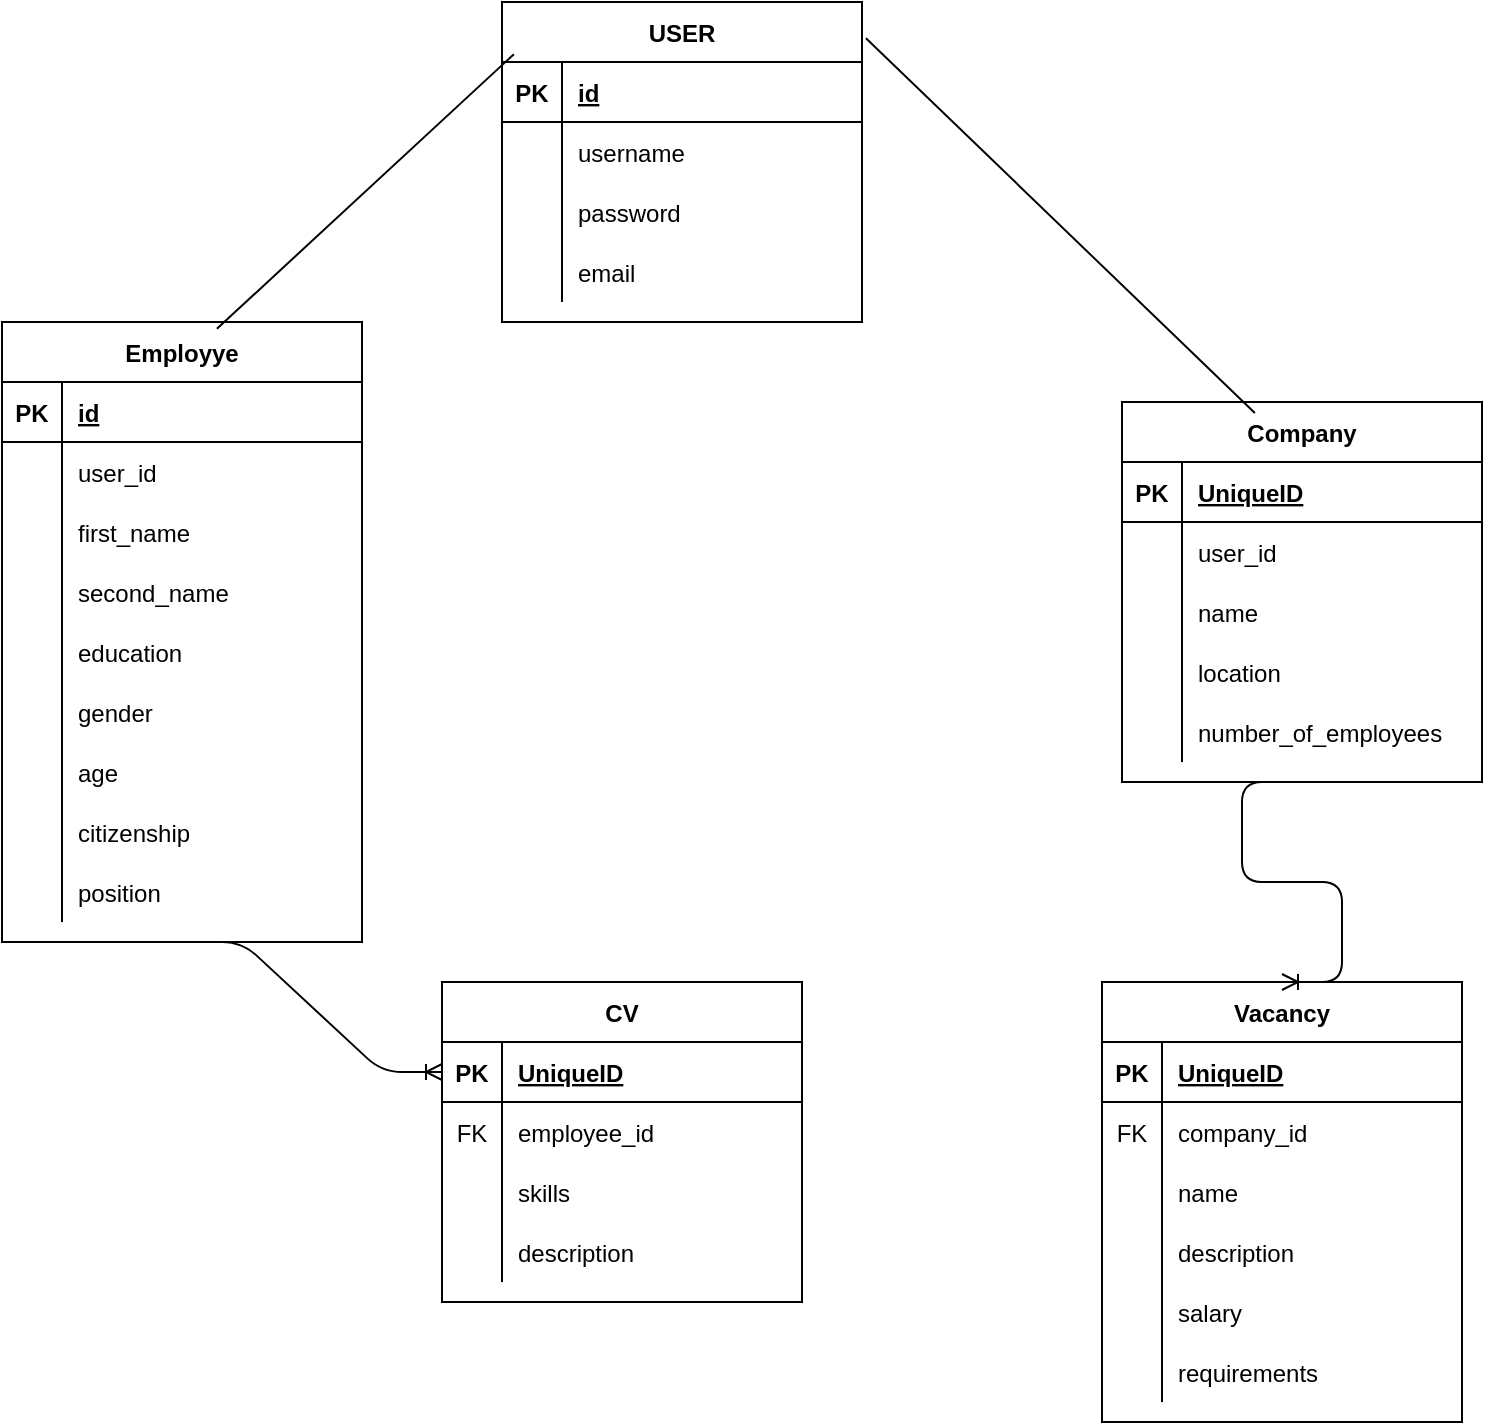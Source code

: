 <mxfile version="14.7.3" type="github">
  <diagram id="R2lEEEUBdFMjLlhIrx00" name="Page-1">
    <mxGraphModel dx="962" dy="684" grid="1" gridSize="10" guides="1" tooltips="1" connect="1" arrows="1" fold="1" page="1" pageScale="1" pageWidth="850" pageHeight="1100" math="0" shadow="0" extFonts="Permanent Marker^https://fonts.googleapis.com/css?family=Permanent+Marker">
      <root>
        <mxCell id="0" />
        <mxCell id="1" parent="0" />
        <mxCell id="ViKi9H-0rYduyJ-kcRLD-1" value="USER" style="shape=table;startSize=30;container=1;collapsible=1;childLayout=tableLayout;fixedRows=1;rowLines=0;fontStyle=1;align=center;resizeLast=1;" vertex="1" parent="1">
          <mxGeometry x="300" y="110" width="180" height="160" as="geometry" />
        </mxCell>
        <mxCell id="ViKi9H-0rYduyJ-kcRLD-2" value="" style="shape=partialRectangle;collapsible=0;dropTarget=0;pointerEvents=0;fillColor=none;top=0;left=0;bottom=1;right=0;points=[[0,0.5],[1,0.5]];portConstraint=eastwest;" vertex="1" parent="ViKi9H-0rYduyJ-kcRLD-1">
          <mxGeometry y="30" width="180" height="30" as="geometry" />
        </mxCell>
        <mxCell id="ViKi9H-0rYduyJ-kcRLD-3" value="PK" style="shape=partialRectangle;connectable=0;fillColor=none;top=0;left=0;bottom=0;right=0;fontStyle=1;overflow=hidden;" vertex="1" parent="ViKi9H-0rYduyJ-kcRLD-2">
          <mxGeometry width="30" height="30" as="geometry" />
        </mxCell>
        <mxCell id="ViKi9H-0rYduyJ-kcRLD-4" value="id" style="shape=partialRectangle;connectable=0;fillColor=none;top=0;left=0;bottom=0;right=0;align=left;spacingLeft=6;fontStyle=5;overflow=hidden;" vertex="1" parent="ViKi9H-0rYduyJ-kcRLD-2">
          <mxGeometry x="30" width="150" height="30" as="geometry" />
        </mxCell>
        <mxCell id="ViKi9H-0rYduyJ-kcRLD-5" value="" style="shape=partialRectangle;collapsible=0;dropTarget=0;pointerEvents=0;fillColor=none;top=0;left=0;bottom=0;right=0;points=[[0,0.5],[1,0.5]];portConstraint=eastwest;" vertex="1" parent="ViKi9H-0rYduyJ-kcRLD-1">
          <mxGeometry y="60" width="180" height="30" as="geometry" />
        </mxCell>
        <mxCell id="ViKi9H-0rYduyJ-kcRLD-6" value="" style="shape=partialRectangle;connectable=0;fillColor=none;top=0;left=0;bottom=0;right=0;editable=1;overflow=hidden;" vertex="1" parent="ViKi9H-0rYduyJ-kcRLD-5">
          <mxGeometry width="30" height="30" as="geometry" />
        </mxCell>
        <mxCell id="ViKi9H-0rYduyJ-kcRLD-7" value="username" style="shape=partialRectangle;connectable=0;fillColor=none;top=0;left=0;bottom=0;right=0;align=left;spacingLeft=6;overflow=hidden;" vertex="1" parent="ViKi9H-0rYduyJ-kcRLD-5">
          <mxGeometry x="30" width="150" height="30" as="geometry" />
        </mxCell>
        <mxCell id="ViKi9H-0rYduyJ-kcRLD-8" value="" style="shape=partialRectangle;collapsible=0;dropTarget=0;pointerEvents=0;fillColor=none;top=0;left=0;bottom=0;right=0;points=[[0,0.5],[1,0.5]];portConstraint=eastwest;" vertex="1" parent="ViKi9H-0rYduyJ-kcRLD-1">
          <mxGeometry y="90" width="180" height="30" as="geometry" />
        </mxCell>
        <mxCell id="ViKi9H-0rYduyJ-kcRLD-9" value="" style="shape=partialRectangle;connectable=0;fillColor=none;top=0;left=0;bottom=0;right=0;editable=1;overflow=hidden;" vertex="1" parent="ViKi9H-0rYduyJ-kcRLD-8">
          <mxGeometry width="30" height="30" as="geometry" />
        </mxCell>
        <mxCell id="ViKi9H-0rYduyJ-kcRLD-10" value="password" style="shape=partialRectangle;connectable=0;fillColor=none;top=0;left=0;bottom=0;right=0;align=left;spacingLeft=6;overflow=hidden;" vertex="1" parent="ViKi9H-0rYduyJ-kcRLD-8">
          <mxGeometry x="30" width="150" height="30" as="geometry" />
        </mxCell>
        <mxCell id="ViKi9H-0rYduyJ-kcRLD-43" value="" style="shape=partialRectangle;collapsible=0;dropTarget=0;pointerEvents=0;fillColor=none;top=0;left=0;bottom=0;right=0;points=[[0,0.5],[1,0.5]];portConstraint=eastwest;" vertex="1" parent="ViKi9H-0rYduyJ-kcRLD-1">
          <mxGeometry y="120" width="180" height="30" as="geometry" />
        </mxCell>
        <mxCell id="ViKi9H-0rYduyJ-kcRLD-44" value="" style="shape=partialRectangle;connectable=0;fillColor=none;top=0;left=0;bottom=0;right=0;editable=1;overflow=hidden;" vertex="1" parent="ViKi9H-0rYduyJ-kcRLD-43">
          <mxGeometry width="30" height="30" as="geometry" />
        </mxCell>
        <mxCell id="ViKi9H-0rYduyJ-kcRLD-45" value="email" style="shape=partialRectangle;connectable=0;fillColor=none;top=0;left=0;bottom=0;right=0;align=left;spacingLeft=6;overflow=hidden;" vertex="1" parent="ViKi9H-0rYduyJ-kcRLD-43">
          <mxGeometry x="30" width="150" height="30" as="geometry" />
        </mxCell>
        <mxCell id="ViKi9H-0rYduyJ-kcRLD-14" value="Employye" style="shape=table;startSize=30;container=1;collapsible=1;childLayout=tableLayout;fixedRows=1;rowLines=0;fontStyle=1;align=center;resizeLast=1;" vertex="1" parent="1">
          <mxGeometry x="50" y="270" width="180" height="310" as="geometry" />
        </mxCell>
        <mxCell id="ViKi9H-0rYduyJ-kcRLD-15" value="" style="shape=partialRectangle;collapsible=0;dropTarget=0;pointerEvents=0;fillColor=none;top=0;left=0;bottom=1;right=0;points=[[0,0.5],[1,0.5]];portConstraint=eastwest;" vertex="1" parent="ViKi9H-0rYduyJ-kcRLD-14">
          <mxGeometry y="30" width="180" height="30" as="geometry" />
        </mxCell>
        <mxCell id="ViKi9H-0rYduyJ-kcRLD-16" value="PK" style="shape=partialRectangle;connectable=0;fillColor=none;top=0;left=0;bottom=0;right=0;fontStyle=1;overflow=hidden;" vertex="1" parent="ViKi9H-0rYduyJ-kcRLD-15">
          <mxGeometry width="30" height="30" as="geometry" />
        </mxCell>
        <mxCell id="ViKi9H-0rYduyJ-kcRLD-17" value="id" style="shape=partialRectangle;connectable=0;fillColor=none;top=0;left=0;bottom=0;right=0;align=left;spacingLeft=6;fontStyle=5;overflow=hidden;" vertex="1" parent="ViKi9H-0rYduyJ-kcRLD-15">
          <mxGeometry x="30" width="150" height="30" as="geometry" />
        </mxCell>
        <mxCell id="ViKi9H-0rYduyJ-kcRLD-18" value="" style="shape=partialRectangle;collapsible=0;dropTarget=0;pointerEvents=0;fillColor=none;top=0;left=0;bottom=0;right=0;points=[[0,0.5],[1,0.5]];portConstraint=eastwest;" vertex="1" parent="ViKi9H-0rYduyJ-kcRLD-14">
          <mxGeometry y="60" width="180" height="30" as="geometry" />
        </mxCell>
        <mxCell id="ViKi9H-0rYduyJ-kcRLD-19" value="" style="shape=partialRectangle;connectable=0;fillColor=none;top=0;left=0;bottom=0;right=0;editable=1;overflow=hidden;" vertex="1" parent="ViKi9H-0rYduyJ-kcRLD-18">
          <mxGeometry width="30" height="30" as="geometry" />
        </mxCell>
        <mxCell id="ViKi9H-0rYduyJ-kcRLD-20" value="user_id" style="shape=partialRectangle;connectable=0;fillColor=none;top=0;left=0;bottom=0;right=0;align=left;spacingLeft=6;overflow=hidden;" vertex="1" parent="ViKi9H-0rYduyJ-kcRLD-18">
          <mxGeometry x="30" width="150" height="30" as="geometry" />
        </mxCell>
        <mxCell id="ViKi9H-0rYduyJ-kcRLD-21" value="" style="shape=partialRectangle;collapsible=0;dropTarget=0;pointerEvents=0;fillColor=none;top=0;left=0;bottom=0;right=0;points=[[0,0.5],[1,0.5]];portConstraint=eastwest;" vertex="1" parent="ViKi9H-0rYduyJ-kcRLD-14">
          <mxGeometry y="90" width="180" height="30" as="geometry" />
        </mxCell>
        <mxCell id="ViKi9H-0rYduyJ-kcRLD-22" value="" style="shape=partialRectangle;connectable=0;fillColor=none;top=0;left=0;bottom=0;right=0;editable=1;overflow=hidden;" vertex="1" parent="ViKi9H-0rYduyJ-kcRLD-21">
          <mxGeometry width="30" height="30" as="geometry" />
        </mxCell>
        <mxCell id="ViKi9H-0rYduyJ-kcRLD-23" value="first_name" style="shape=partialRectangle;connectable=0;fillColor=none;top=0;left=0;bottom=0;right=0;align=left;spacingLeft=6;overflow=hidden;" vertex="1" parent="ViKi9H-0rYduyJ-kcRLD-21">
          <mxGeometry x="30" width="150" height="30" as="geometry" />
        </mxCell>
        <mxCell id="ViKi9H-0rYduyJ-kcRLD-24" value="" style="shape=partialRectangle;collapsible=0;dropTarget=0;pointerEvents=0;fillColor=none;top=0;left=0;bottom=0;right=0;points=[[0,0.5],[1,0.5]];portConstraint=eastwest;" vertex="1" parent="ViKi9H-0rYduyJ-kcRLD-14">
          <mxGeometry y="120" width="180" height="30" as="geometry" />
        </mxCell>
        <mxCell id="ViKi9H-0rYduyJ-kcRLD-25" value="" style="shape=partialRectangle;connectable=0;fillColor=none;top=0;left=0;bottom=0;right=0;editable=1;overflow=hidden;" vertex="1" parent="ViKi9H-0rYduyJ-kcRLD-24">
          <mxGeometry width="30" height="30" as="geometry" />
        </mxCell>
        <mxCell id="ViKi9H-0rYduyJ-kcRLD-26" value="second_name" style="shape=partialRectangle;connectable=0;fillColor=none;top=0;left=0;bottom=0;right=0;align=left;spacingLeft=6;overflow=hidden;" vertex="1" parent="ViKi9H-0rYduyJ-kcRLD-24">
          <mxGeometry x="30" width="150" height="30" as="geometry" />
        </mxCell>
        <mxCell id="ViKi9H-0rYduyJ-kcRLD-46" value="" style="shape=partialRectangle;collapsible=0;dropTarget=0;pointerEvents=0;fillColor=none;top=0;left=0;bottom=0;right=0;points=[[0,0.5],[1,0.5]];portConstraint=eastwest;" vertex="1" parent="ViKi9H-0rYduyJ-kcRLD-14">
          <mxGeometry y="150" width="180" height="30" as="geometry" />
        </mxCell>
        <mxCell id="ViKi9H-0rYduyJ-kcRLD-47" value="" style="shape=partialRectangle;connectable=0;fillColor=none;top=0;left=0;bottom=0;right=0;editable=1;overflow=hidden;" vertex="1" parent="ViKi9H-0rYduyJ-kcRLD-46">
          <mxGeometry width="30" height="30" as="geometry" />
        </mxCell>
        <mxCell id="ViKi9H-0rYduyJ-kcRLD-48" value="education" style="shape=partialRectangle;connectable=0;fillColor=none;top=0;left=0;bottom=0;right=0;align=left;spacingLeft=6;overflow=hidden;" vertex="1" parent="ViKi9H-0rYduyJ-kcRLD-46">
          <mxGeometry x="30" width="150" height="30" as="geometry" />
        </mxCell>
        <mxCell id="ViKi9H-0rYduyJ-kcRLD-49" value="" style="shape=partialRectangle;collapsible=0;dropTarget=0;pointerEvents=0;fillColor=none;top=0;left=0;bottom=0;right=0;points=[[0,0.5],[1,0.5]];portConstraint=eastwest;" vertex="1" parent="ViKi9H-0rYduyJ-kcRLD-14">
          <mxGeometry y="180" width="180" height="30" as="geometry" />
        </mxCell>
        <mxCell id="ViKi9H-0rYduyJ-kcRLD-50" value="" style="shape=partialRectangle;connectable=0;fillColor=none;top=0;left=0;bottom=0;right=0;editable=1;overflow=hidden;" vertex="1" parent="ViKi9H-0rYduyJ-kcRLD-49">
          <mxGeometry width="30" height="30" as="geometry" />
        </mxCell>
        <mxCell id="ViKi9H-0rYduyJ-kcRLD-51" value="gender" style="shape=partialRectangle;connectable=0;fillColor=none;top=0;left=0;bottom=0;right=0;align=left;spacingLeft=6;overflow=hidden;" vertex="1" parent="ViKi9H-0rYduyJ-kcRLD-49">
          <mxGeometry x="30" width="150" height="30" as="geometry" />
        </mxCell>
        <mxCell id="ViKi9H-0rYduyJ-kcRLD-52" value="" style="shape=partialRectangle;collapsible=0;dropTarget=0;pointerEvents=0;fillColor=none;top=0;left=0;bottom=0;right=0;points=[[0,0.5],[1,0.5]];portConstraint=eastwest;" vertex="1" parent="ViKi9H-0rYduyJ-kcRLD-14">
          <mxGeometry y="210" width="180" height="30" as="geometry" />
        </mxCell>
        <mxCell id="ViKi9H-0rYduyJ-kcRLD-53" value="" style="shape=partialRectangle;connectable=0;fillColor=none;top=0;left=0;bottom=0;right=0;editable=1;overflow=hidden;" vertex="1" parent="ViKi9H-0rYduyJ-kcRLD-52">
          <mxGeometry width="30" height="30" as="geometry" />
        </mxCell>
        <mxCell id="ViKi9H-0rYduyJ-kcRLD-54" value="age" style="shape=partialRectangle;connectable=0;fillColor=none;top=0;left=0;bottom=0;right=0;align=left;spacingLeft=6;overflow=hidden;" vertex="1" parent="ViKi9H-0rYduyJ-kcRLD-52">
          <mxGeometry x="30" width="150" height="30" as="geometry" />
        </mxCell>
        <mxCell id="ViKi9H-0rYduyJ-kcRLD-55" value="" style="shape=partialRectangle;collapsible=0;dropTarget=0;pointerEvents=0;fillColor=none;top=0;left=0;bottom=0;right=0;points=[[0,0.5],[1,0.5]];portConstraint=eastwest;" vertex="1" parent="ViKi9H-0rYduyJ-kcRLD-14">
          <mxGeometry y="240" width="180" height="30" as="geometry" />
        </mxCell>
        <mxCell id="ViKi9H-0rYduyJ-kcRLD-56" value="" style="shape=partialRectangle;connectable=0;fillColor=none;top=0;left=0;bottom=0;right=0;editable=1;overflow=hidden;" vertex="1" parent="ViKi9H-0rYduyJ-kcRLD-55">
          <mxGeometry width="30" height="30" as="geometry" />
        </mxCell>
        <mxCell id="ViKi9H-0rYduyJ-kcRLD-57" value="citizenship" style="shape=partialRectangle;connectable=0;fillColor=none;top=0;left=0;bottom=0;right=0;align=left;spacingLeft=6;overflow=hidden;" vertex="1" parent="ViKi9H-0rYduyJ-kcRLD-55">
          <mxGeometry x="30" width="150" height="30" as="geometry" />
        </mxCell>
        <mxCell id="ViKi9H-0rYduyJ-kcRLD-99" value="" style="shape=partialRectangle;collapsible=0;dropTarget=0;pointerEvents=0;fillColor=none;top=0;left=0;bottom=0;right=0;points=[[0,0.5],[1,0.5]];portConstraint=eastwest;" vertex="1" parent="ViKi9H-0rYduyJ-kcRLD-14">
          <mxGeometry y="270" width="180" height="30" as="geometry" />
        </mxCell>
        <mxCell id="ViKi9H-0rYduyJ-kcRLD-100" value="" style="shape=partialRectangle;connectable=0;fillColor=none;top=0;left=0;bottom=0;right=0;editable=1;overflow=hidden;" vertex="1" parent="ViKi9H-0rYduyJ-kcRLD-99">
          <mxGeometry width="30" height="30" as="geometry" />
        </mxCell>
        <mxCell id="ViKi9H-0rYduyJ-kcRLD-101" value="position" style="shape=partialRectangle;connectable=0;fillColor=none;top=0;left=0;bottom=0;right=0;align=left;spacingLeft=6;overflow=hidden;" vertex="1" parent="ViKi9H-0rYduyJ-kcRLD-99">
          <mxGeometry x="30" width="150" height="30" as="geometry" />
        </mxCell>
        <mxCell id="ViKi9H-0rYduyJ-kcRLD-27" value="Company" style="shape=table;startSize=30;container=1;collapsible=1;childLayout=tableLayout;fixedRows=1;rowLines=0;fontStyle=1;align=center;resizeLast=1;" vertex="1" parent="1">
          <mxGeometry x="610" y="310" width="180" height="190" as="geometry" />
        </mxCell>
        <mxCell id="ViKi9H-0rYduyJ-kcRLD-28" value="" style="shape=partialRectangle;collapsible=0;dropTarget=0;pointerEvents=0;fillColor=none;top=0;left=0;bottom=1;right=0;points=[[0,0.5],[1,0.5]];portConstraint=eastwest;" vertex="1" parent="ViKi9H-0rYduyJ-kcRLD-27">
          <mxGeometry y="30" width="180" height="30" as="geometry" />
        </mxCell>
        <mxCell id="ViKi9H-0rYduyJ-kcRLD-29" value="PK" style="shape=partialRectangle;connectable=0;fillColor=none;top=0;left=0;bottom=0;right=0;fontStyle=1;overflow=hidden;" vertex="1" parent="ViKi9H-0rYduyJ-kcRLD-28">
          <mxGeometry width="30" height="30" as="geometry" />
        </mxCell>
        <mxCell id="ViKi9H-0rYduyJ-kcRLD-30" value="UniqueID" style="shape=partialRectangle;connectable=0;fillColor=none;top=0;left=0;bottom=0;right=0;align=left;spacingLeft=6;fontStyle=5;overflow=hidden;" vertex="1" parent="ViKi9H-0rYduyJ-kcRLD-28">
          <mxGeometry x="30" width="150" height="30" as="geometry" />
        </mxCell>
        <mxCell id="ViKi9H-0rYduyJ-kcRLD-31" value="" style="shape=partialRectangle;collapsible=0;dropTarget=0;pointerEvents=0;fillColor=none;top=0;left=0;bottom=0;right=0;points=[[0,0.5],[1,0.5]];portConstraint=eastwest;" vertex="1" parent="ViKi9H-0rYduyJ-kcRLD-27">
          <mxGeometry y="60" width="180" height="30" as="geometry" />
        </mxCell>
        <mxCell id="ViKi9H-0rYduyJ-kcRLD-32" value="" style="shape=partialRectangle;connectable=0;fillColor=none;top=0;left=0;bottom=0;right=0;editable=1;overflow=hidden;" vertex="1" parent="ViKi9H-0rYduyJ-kcRLD-31">
          <mxGeometry width="30" height="30" as="geometry" />
        </mxCell>
        <mxCell id="ViKi9H-0rYduyJ-kcRLD-33" value="user_id" style="shape=partialRectangle;connectable=0;fillColor=none;top=0;left=0;bottom=0;right=0;align=left;spacingLeft=6;overflow=hidden;" vertex="1" parent="ViKi9H-0rYduyJ-kcRLD-31">
          <mxGeometry x="30" width="150" height="30" as="geometry" />
        </mxCell>
        <mxCell id="ViKi9H-0rYduyJ-kcRLD-34" value="" style="shape=partialRectangle;collapsible=0;dropTarget=0;pointerEvents=0;fillColor=none;top=0;left=0;bottom=0;right=0;points=[[0,0.5],[1,0.5]];portConstraint=eastwest;" vertex="1" parent="ViKi9H-0rYduyJ-kcRLD-27">
          <mxGeometry y="90" width="180" height="30" as="geometry" />
        </mxCell>
        <mxCell id="ViKi9H-0rYduyJ-kcRLD-35" value="" style="shape=partialRectangle;connectable=0;fillColor=none;top=0;left=0;bottom=0;right=0;editable=1;overflow=hidden;" vertex="1" parent="ViKi9H-0rYduyJ-kcRLD-34">
          <mxGeometry width="30" height="30" as="geometry" />
        </mxCell>
        <mxCell id="ViKi9H-0rYduyJ-kcRLD-36" value="name" style="shape=partialRectangle;connectable=0;fillColor=none;top=0;left=0;bottom=0;right=0;align=left;spacingLeft=6;overflow=hidden;" vertex="1" parent="ViKi9H-0rYduyJ-kcRLD-34">
          <mxGeometry x="30" width="150" height="30" as="geometry" />
        </mxCell>
        <mxCell id="ViKi9H-0rYduyJ-kcRLD-37" value="" style="shape=partialRectangle;collapsible=0;dropTarget=0;pointerEvents=0;fillColor=none;top=0;left=0;bottom=0;right=0;points=[[0,0.5],[1,0.5]];portConstraint=eastwest;" vertex="1" parent="ViKi9H-0rYduyJ-kcRLD-27">
          <mxGeometry y="120" width="180" height="30" as="geometry" />
        </mxCell>
        <mxCell id="ViKi9H-0rYduyJ-kcRLD-38" value="" style="shape=partialRectangle;connectable=0;fillColor=none;top=0;left=0;bottom=0;right=0;editable=1;overflow=hidden;" vertex="1" parent="ViKi9H-0rYduyJ-kcRLD-37">
          <mxGeometry width="30" height="30" as="geometry" />
        </mxCell>
        <mxCell id="ViKi9H-0rYduyJ-kcRLD-39" value="location" style="shape=partialRectangle;connectable=0;fillColor=none;top=0;left=0;bottom=0;right=0;align=left;spacingLeft=6;overflow=hidden;" vertex="1" parent="ViKi9H-0rYduyJ-kcRLD-37">
          <mxGeometry x="30" width="150" height="30" as="geometry" />
        </mxCell>
        <mxCell id="ViKi9H-0rYduyJ-kcRLD-40" value="" style="shape=partialRectangle;collapsible=0;dropTarget=0;pointerEvents=0;fillColor=none;top=0;left=0;bottom=0;right=0;points=[[0,0.5],[1,0.5]];portConstraint=eastwest;" vertex="1" parent="ViKi9H-0rYduyJ-kcRLD-27">
          <mxGeometry y="150" width="180" height="30" as="geometry" />
        </mxCell>
        <mxCell id="ViKi9H-0rYduyJ-kcRLD-41" value="" style="shape=partialRectangle;connectable=0;fillColor=none;top=0;left=0;bottom=0;right=0;editable=1;overflow=hidden;" vertex="1" parent="ViKi9H-0rYduyJ-kcRLD-40">
          <mxGeometry width="30" height="30" as="geometry" />
        </mxCell>
        <mxCell id="ViKi9H-0rYduyJ-kcRLD-42" value="number_of_employees" style="shape=partialRectangle;connectable=0;fillColor=none;top=0;left=0;bottom=0;right=0;align=left;spacingLeft=6;overflow=hidden;" vertex="1" parent="ViKi9H-0rYduyJ-kcRLD-40">
          <mxGeometry x="30" width="150" height="30" as="geometry" />
        </mxCell>
        <mxCell id="ViKi9H-0rYduyJ-kcRLD-59" value="" style="endArrow=none;html=1;rounded=0;exitX=0.597;exitY=0.011;exitDx=0;exitDy=0;exitPerimeter=0;entryX=0.033;entryY=0.163;entryDx=0;entryDy=0;entryPerimeter=0;" edge="1" parent="1" source="ViKi9H-0rYduyJ-kcRLD-14" target="ViKi9H-0rYduyJ-kcRLD-1">
          <mxGeometry relative="1" as="geometry">
            <mxPoint x="260" y="340" as="sourcePoint" />
            <mxPoint x="420" y="340" as="targetPoint" />
          </mxGeometry>
        </mxCell>
        <mxCell id="ViKi9H-0rYduyJ-kcRLD-61" value="" style="endArrow=none;html=1;rounded=0;entryX=0.369;entryY=0.029;entryDx=0;entryDy=0;entryPerimeter=0;exitX=1.011;exitY=0.113;exitDx=0;exitDy=0;exitPerimeter=0;" edge="1" parent="1" source="ViKi9H-0rYduyJ-kcRLD-1" target="ViKi9H-0rYduyJ-kcRLD-27">
          <mxGeometry relative="1" as="geometry">
            <mxPoint x="260" y="340" as="sourcePoint" />
            <mxPoint x="420" y="340" as="targetPoint" />
          </mxGeometry>
        </mxCell>
        <mxCell id="ViKi9H-0rYduyJ-kcRLD-62" value="CV" style="shape=table;startSize=30;container=1;collapsible=1;childLayout=tableLayout;fixedRows=1;rowLines=0;fontStyle=1;align=center;resizeLast=1;" vertex="1" parent="1">
          <mxGeometry x="270" y="600" width="180" height="160" as="geometry" />
        </mxCell>
        <mxCell id="ViKi9H-0rYduyJ-kcRLD-63" value="" style="shape=partialRectangle;collapsible=0;dropTarget=0;pointerEvents=0;fillColor=none;top=0;left=0;bottom=1;right=0;points=[[0,0.5],[1,0.5]];portConstraint=eastwest;" vertex="1" parent="ViKi9H-0rYduyJ-kcRLD-62">
          <mxGeometry y="30" width="180" height="30" as="geometry" />
        </mxCell>
        <mxCell id="ViKi9H-0rYduyJ-kcRLD-64" value="PK" style="shape=partialRectangle;connectable=0;fillColor=none;top=0;left=0;bottom=0;right=0;fontStyle=1;overflow=hidden;" vertex="1" parent="ViKi9H-0rYduyJ-kcRLD-63">
          <mxGeometry width="30" height="30" as="geometry" />
        </mxCell>
        <mxCell id="ViKi9H-0rYduyJ-kcRLD-65" value="UniqueID" style="shape=partialRectangle;connectable=0;fillColor=none;top=0;left=0;bottom=0;right=0;align=left;spacingLeft=6;fontStyle=5;overflow=hidden;" vertex="1" parent="ViKi9H-0rYduyJ-kcRLD-63">
          <mxGeometry x="30" width="150" height="30" as="geometry" />
        </mxCell>
        <mxCell id="ViKi9H-0rYduyJ-kcRLD-66" value="" style="shape=partialRectangle;collapsible=0;dropTarget=0;pointerEvents=0;fillColor=none;top=0;left=0;bottom=0;right=0;points=[[0,0.5],[1,0.5]];portConstraint=eastwest;" vertex="1" parent="ViKi9H-0rYduyJ-kcRLD-62">
          <mxGeometry y="60" width="180" height="30" as="geometry" />
        </mxCell>
        <mxCell id="ViKi9H-0rYduyJ-kcRLD-67" value="FK" style="shape=partialRectangle;connectable=0;fillColor=none;top=0;left=0;bottom=0;right=0;editable=1;overflow=hidden;" vertex="1" parent="ViKi9H-0rYduyJ-kcRLD-66">
          <mxGeometry width="30" height="30" as="geometry" />
        </mxCell>
        <mxCell id="ViKi9H-0rYduyJ-kcRLD-68" value="employee_id" style="shape=partialRectangle;connectable=0;fillColor=none;top=0;left=0;bottom=0;right=0;align=left;spacingLeft=6;overflow=hidden;" vertex="1" parent="ViKi9H-0rYduyJ-kcRLD-66">
          <mxGeometry x="30" width="150" height="30" as="geometry" />
        </mxCell>
        <mxCell id="ViKi9H-0rYduyJ-kcRLD-69" value="" style="shape=partialRectangle;collapsible=0;dropTarget=0;pointerEvents=0;fillColor=none;top=0;left=0;bottom=0;right=0;points=[[0,0.5],[1,0.5]];portConstraint=eastwest;" vertex="1" parent="ViKi9H-0rYduyJ-kcRLD-62">
          <mxGeometry y="90" width="180" height="30" as="geometry" />
        </mxCell>
        <mxCell id="ViKi9H-0rYduyJ-kcRLD-70" value="" style="shape=partialRectangle;connectable=0;fillColor=none;top=0;left=0;bottom=0;right=0;editable=1;overflow=hidden;" vertex="1" parent="ViKi9H-0rYduyJ-kcRLD-69">
          <mxGeometry width="30" height="30" as="geometry" />
        </mxCell>
        <mxCell id="ViKi9H-0rYduyJ-kcRLD-71" value="skills" style="shape=partialRectangle;connectable=0;fillColor=none;top=0;left=0;bottom=0;right=0;align=left;spacingLeft=6;overflow=hidden;" vertex="1" parent="ViKi9H-0rYduyJ-kcRLD-69">
          <mxGeometry x="30" width="150" height="30" as="geometry" />
        </mxCell>
        <mxCell id="ViKi9H-0rYduyJ-kcRLD-72" value="" style="shape=partialRectangle;collapsible=0;dropTarget=0;pointerEvents=0;fillColor=none;top=0;left=0;bottom=0;right=0;points=[[0,0.5],[1,0.5]];portConstraint=eastwest;" vertex="1" parent="ViKi9H-0rYduyJ-kcRLD-62">
          <mxGeometry y="120" width="180" height="30" as="geometry" />
        </mxCell>
        <mxCell id="ViKi9H-0rYduyJ-kcRLD-73" value="" style="shape=partialRectangle;connectable=0;fillColor=none;top=0;left=0;bottom=0;right=0;editable=1;overflow=hidden;" vertex="1" parent="ViKi9H-0rYduyJ-kcRLD-72">
          <mxGeometry width="30" height="30" as="geometry" />
        </mxCell>
        <mxCell id="ViKi9H-0rYduyJ-kcRLD-74" value="description" style="shape=partialRectangle;connectable=0;fillColor=none;top=0;left=0;bottom=0;right=0;align=left;spacingLeft=6;overflow=hidden;" vertex="1" parent="ViKi9H-0rYduyJ-kcRLD-72">
          <mxGeometry x="30" width="150" height="30" as="geometry" />
        </mxCell>
        <mxCell id="ViKi9H-0rYduyJ-kcRLD-75" value="" style="edgeStyle=entityRelationEdgeStyle;fontSize=12;html=1;endArrow=ERoneToMany;exitX=0.5;exitY=1;exitDx=0;exitDy=0;entryX=0;entryY=0.5;entryDx=0;entryDy=0;" edge="1" parent="1" source="ViKi9H-0rYduyJ-kcRLD-14" target="ViKi9H-0rYduyJ-kcRLD-63">
          <mxGeometry width="100" height="100" relative="1" as="geometry">
            <mxPoint x="230" y="570" as="sourcePoint" />
            <mxPoint x="330" y="470" as="targetPoint" />
          </mxGeometry>
        </mxCell>
        <mxCell id="ViKi9H-0rYduyJ-kcRLD-76" value="Vacancy" style="shape=table;startSize=30;container=1;collapsible=1;childLayout=tableLayout;fixedRows=1;rowLines=0;fontStyle=1;align=center;resizeLast=1;" vertex="1" parent="1">
          <mxGeometry x="600" y="600" width="180" height="220" as="geometry" />
        </mxCell>
        <mxCell id="ViKi9H-0rYduyJ-kcRLD-77" value="" style="shape=partialRectangle;collapsible=0;dropTarget=0;pointerEvents=0;fillColor=none;top=0;left=0;bottom=1;right=0;points=[[0,0.5],[1,0.5]];portConstraint=eastwest;" vertex="1" parent="ViKi9H-0rYduyJ-kcRLD-76">
          <mxGeometry y="30" width="180" height="30" as="geometry" />
        </mxCell>
        <mxCell id="ViKi9H-0rYduyJ-kcRLD-78" value="PK" style="shape=partialRectangle;connectable=0;fillColor=none;top=0;left=0;bottom=0;right=0;fontStyle=1;overflow=hidden;" vertex="1" parent="ViKi9H-0rYduyJ-kcRLD-77">
          <mxGeometry width="30" height="30" as="geometry" />
        </mxCell>
        <mxCell id="ViKi9H-0rYduyJ-kcRLD-79" value="UniqueID" style="shape=partialRectangle;connectable=0;fillColor=none;top=0;left=0;bottom=0;right=0;align=left;spacingLeft=6;fontStyle=5;overflow=hidden;" vertex="1" parent="ViKi9H-0rYduyJ-kcRLD-77">
          <mxGeometry x="30" width="150" height="30" as="geometry" />
        </mxCell>
        <mxCell id="ViKi9H-0rYduyJ-kcRLD-80" value="" style="shape=partialRectangle;collapsible=0;dropTarget=0;pointerEvents=0;fillColor=none;top=0;left=0;bottom=0;right=0;points=[[0,0.5],[1,0.5]];portConstraint=eastwest;" vertex="1" parent="ViKi9H-0rYduyJ-kcRLD-76">
          <mxGeometry y="60" width="180" height="30" as="geometry" />
        </mxCell>
        <mxCell id="ViKi9H-0rYduyJ-kcRLD-81" value="FK" style="shape=partialRectangle;connectable=0;fillColor=none;top=0;left=0;bottom=0;right=0;editable=1;overflow=hidden;" vertex="1" parent="ViKi9H-0rYduyJ-kcRLD-80">
          <mxGeometry width="30" height="30" as="geometry" />
        </mxCell>
        <mxCell id="ViKi9H-0rYduyJ-kcRLD-82" value="company_id" style="shape=partialRectangle;connectable=0;fillColor=none;top=0;left=0;bottom=0;right=0;align=left;spacingLeft=6;overflow=hidden;" vertex="1" parent="ViKi9H-0rYduyJ-kcRLD-80">
          <mxGeometry x="30" width="150" height="30" as="geometry" />
        </mxCell>
        <mxCell id="ViKi9H-0rYduyJ-kcRLD-83" value="" style="shape=partialRectangle;collapsible=0;dropTarget=0;pointerEvents=0;fillColor=none;top=0;left=0;bottom=0;right=0;points=[[0,0.5],[1,0.5]];portConstraint=eastwest;" vertex="1" parent="ViKi9H-0rYduyJ-kcRLD-76">
          <mxGeometry y="90" width="180" height="30" as="geometry" />
        </mxCell>
        <mxCell id="ViKi9H-0rYduyJ-kcRLD-84" value="" style="shape=partialRectangle;connectable=0;fillColor=none;top=0;left=0;bottom=0;right=0;editable=1;overflow=hidden;" vertex="1" parent="ViKi9H-0rYduyJ-kcRLD-83">
          <mxGeometry width="30" height="30" as="geometry" />
        </mxCell>
        <mxCell id="ViKi9H-0rYduyJ-kcRLD-85" value="name" style="shape=partialRectangle;connectable=0;fillColor=none;top=0;left=0;bottom=0;right=0;align=left;spacingLeft=6;overflow=hidden;" vertex="1" parent="ViKi9H-0rYduyJ-kcRLD-83">
          <mxGeometry x="30" width="150" height="30" as="geometry" />
        </mxCell>
        <mxCell id="ViKi9H-0rYduyJ-kcRLD-86" value="" style="shape=partialRectangle;collapsible=0;dropTarget=0;pointerEvents=0;fillColor=none;top=0;left=0;bottom=0;right=0;points=[[0,0.5],[1,0.5]];portConstraint=eastwest;" vertex="1" parent="ViKi9H-0rYduyJ-kcRLD-76">
          <mxGeometry y="120" width="180" height="30" as="geometry" />
        </mxCell>
        <mxCell id="ViKi9H-0rYduyJ-kcRLD-87" value="" style="shape=partialRectangle;connectable=0;fillColor=none;top=0;left=0;bottom=0;right=0;editable=1;overflow=hidden;" vertex="1" parent="ViKi9H-0rYduyJ-kcRLD-86">
          <mxGeometry width="30" height="30" as="geometry" />
        </mxCell>
        <mxCell id="ViKi9H-0rYduyJ-kcRLD-88" value="description" style="shape=partialRectangle;connectable=0;fillColor=none;top=0;left=0;bottom=0;right=0;align=left;spacingLeft=6;overflow=hidden;" vertex="1" parent="ViKi9H-0rYduyJ-kcRLD-86">
          <mxGeometry x="30" width="150" height="30" as="geometry" />
        </mxCell>
        <mxCell id="ViKi9H-0rYduyJ-kcRLD-89" value="" style="shape=partialRectangle;collapsible=0;dropTarget=0;pointerEvents=0;fillColor=none;top=0;left=0;bottom=0;right=0;points=[[0,0.5],[1,0.5]];portConstraint=eastwest;" vertex="1" parent="ViKi9H-0rYduyJ-kcRLD-76">
          <mxGeometry y="150" width="180" height="30" as="geometry" />
        </mxCell>
        <mxCell id="ViKi9H-0rYduyJ-kcRLD-90" value="" style="shape=partialRectangle;connectable=0;fillColor=none;top=0;left=0;bottom=0;right=0;editable=1;overflow=hidden;" vertex="1" parent="ViKi9H-0rYduyJ-kcRLD-89">
          <mxGeometry width="30" height="30" as="geometry" />
        </mxCell>
        <mxCell id="ViKi9H-0rYduyJ-kcRLD-91" value="salary" style="shape=partialRectangle;connectable=0;fillColor=none;top=0;left=0;bottom=0;right=0;align=left;spacingLeft=6;overflow=hidden;" vertex="1" parent="ViKi9H-0rYduyJ-kcRLD-89">
          <mxGeometry x="30" width="150" height="30" as="geometry" />
        </mxCell>
        <mxCell id="ViKi9H-0rYduyJ-kcRLD-92" value="" style="shape=partialRectangle;collapsible=0;dropTarget=0;pointerEvents=0;fillColor=none;top=0;left=0;bottom=0;right=0;points=[[0,0.5],[1,0.5]];portConstraint=eastwest;" vertex="1" parent="ViKi9H-0rYduyJ-kcRLD-76">
          <mxGeometry y="180" width="180" height="30" as="geometry" />
        </mxCell>
        <mxCell id="ViKi9H-0rYduyJ-kcRLD-93" value="" style="shape=partialRectangle;connectable=0;fillColor=none;top=0;left=0;bottom=0;right=0;editable=1;overflow=hidden;" vertex="1" parent="ViKi9H-0rYduyJ-kcRLD-92">
          <mxGeometry width="30" height="30" as="geometry" />
        </mxCell>
        <mxCell id="ViKi9H-0rYduyJ-kcRLD-94" value="requirements" style="shape=partialRectangle;connectable=0;fillColor=none;top=0;left=0;bottom=0;right=0;align=left;spacingLeft=6;overflow=hidden;" vertex="1" parent="ViKi9H-0rYduyJ-kcRLD-92">
          <mxGeometry x="30" width="150" height="30" as="geometry" />
        </mxCell>
        <mxCell id="ViKi9H-0rYduyJ-kcRLD-95" value="" style="edgeStyle=entityRelationEdgeStyle;fontSize=12;html=1;endArrow=ERoneToMany;exitX=0.5;exitY=1;exitDx=0;exitDy=0;entryX=0.5;entryY=0;entryDx=0;entryDy=0;" edge="1" parent="1" source="ViKi9H-0rYduyJ-kcRLD-27" target="ViKi9H-0rYduyJ-kcRLD-76">
          <mxGeometry width="100" height="100" relative="1" as="geometry">
            <mxPoint x="390" y="760" as="sourcePoint" />
            <mxPoint x="490" y="660" as="targetPoint" />
          </mxGeometry>
        </mxCell>
      </root>
    </mxGraphModel>
  </diagram>
</mxfile>
